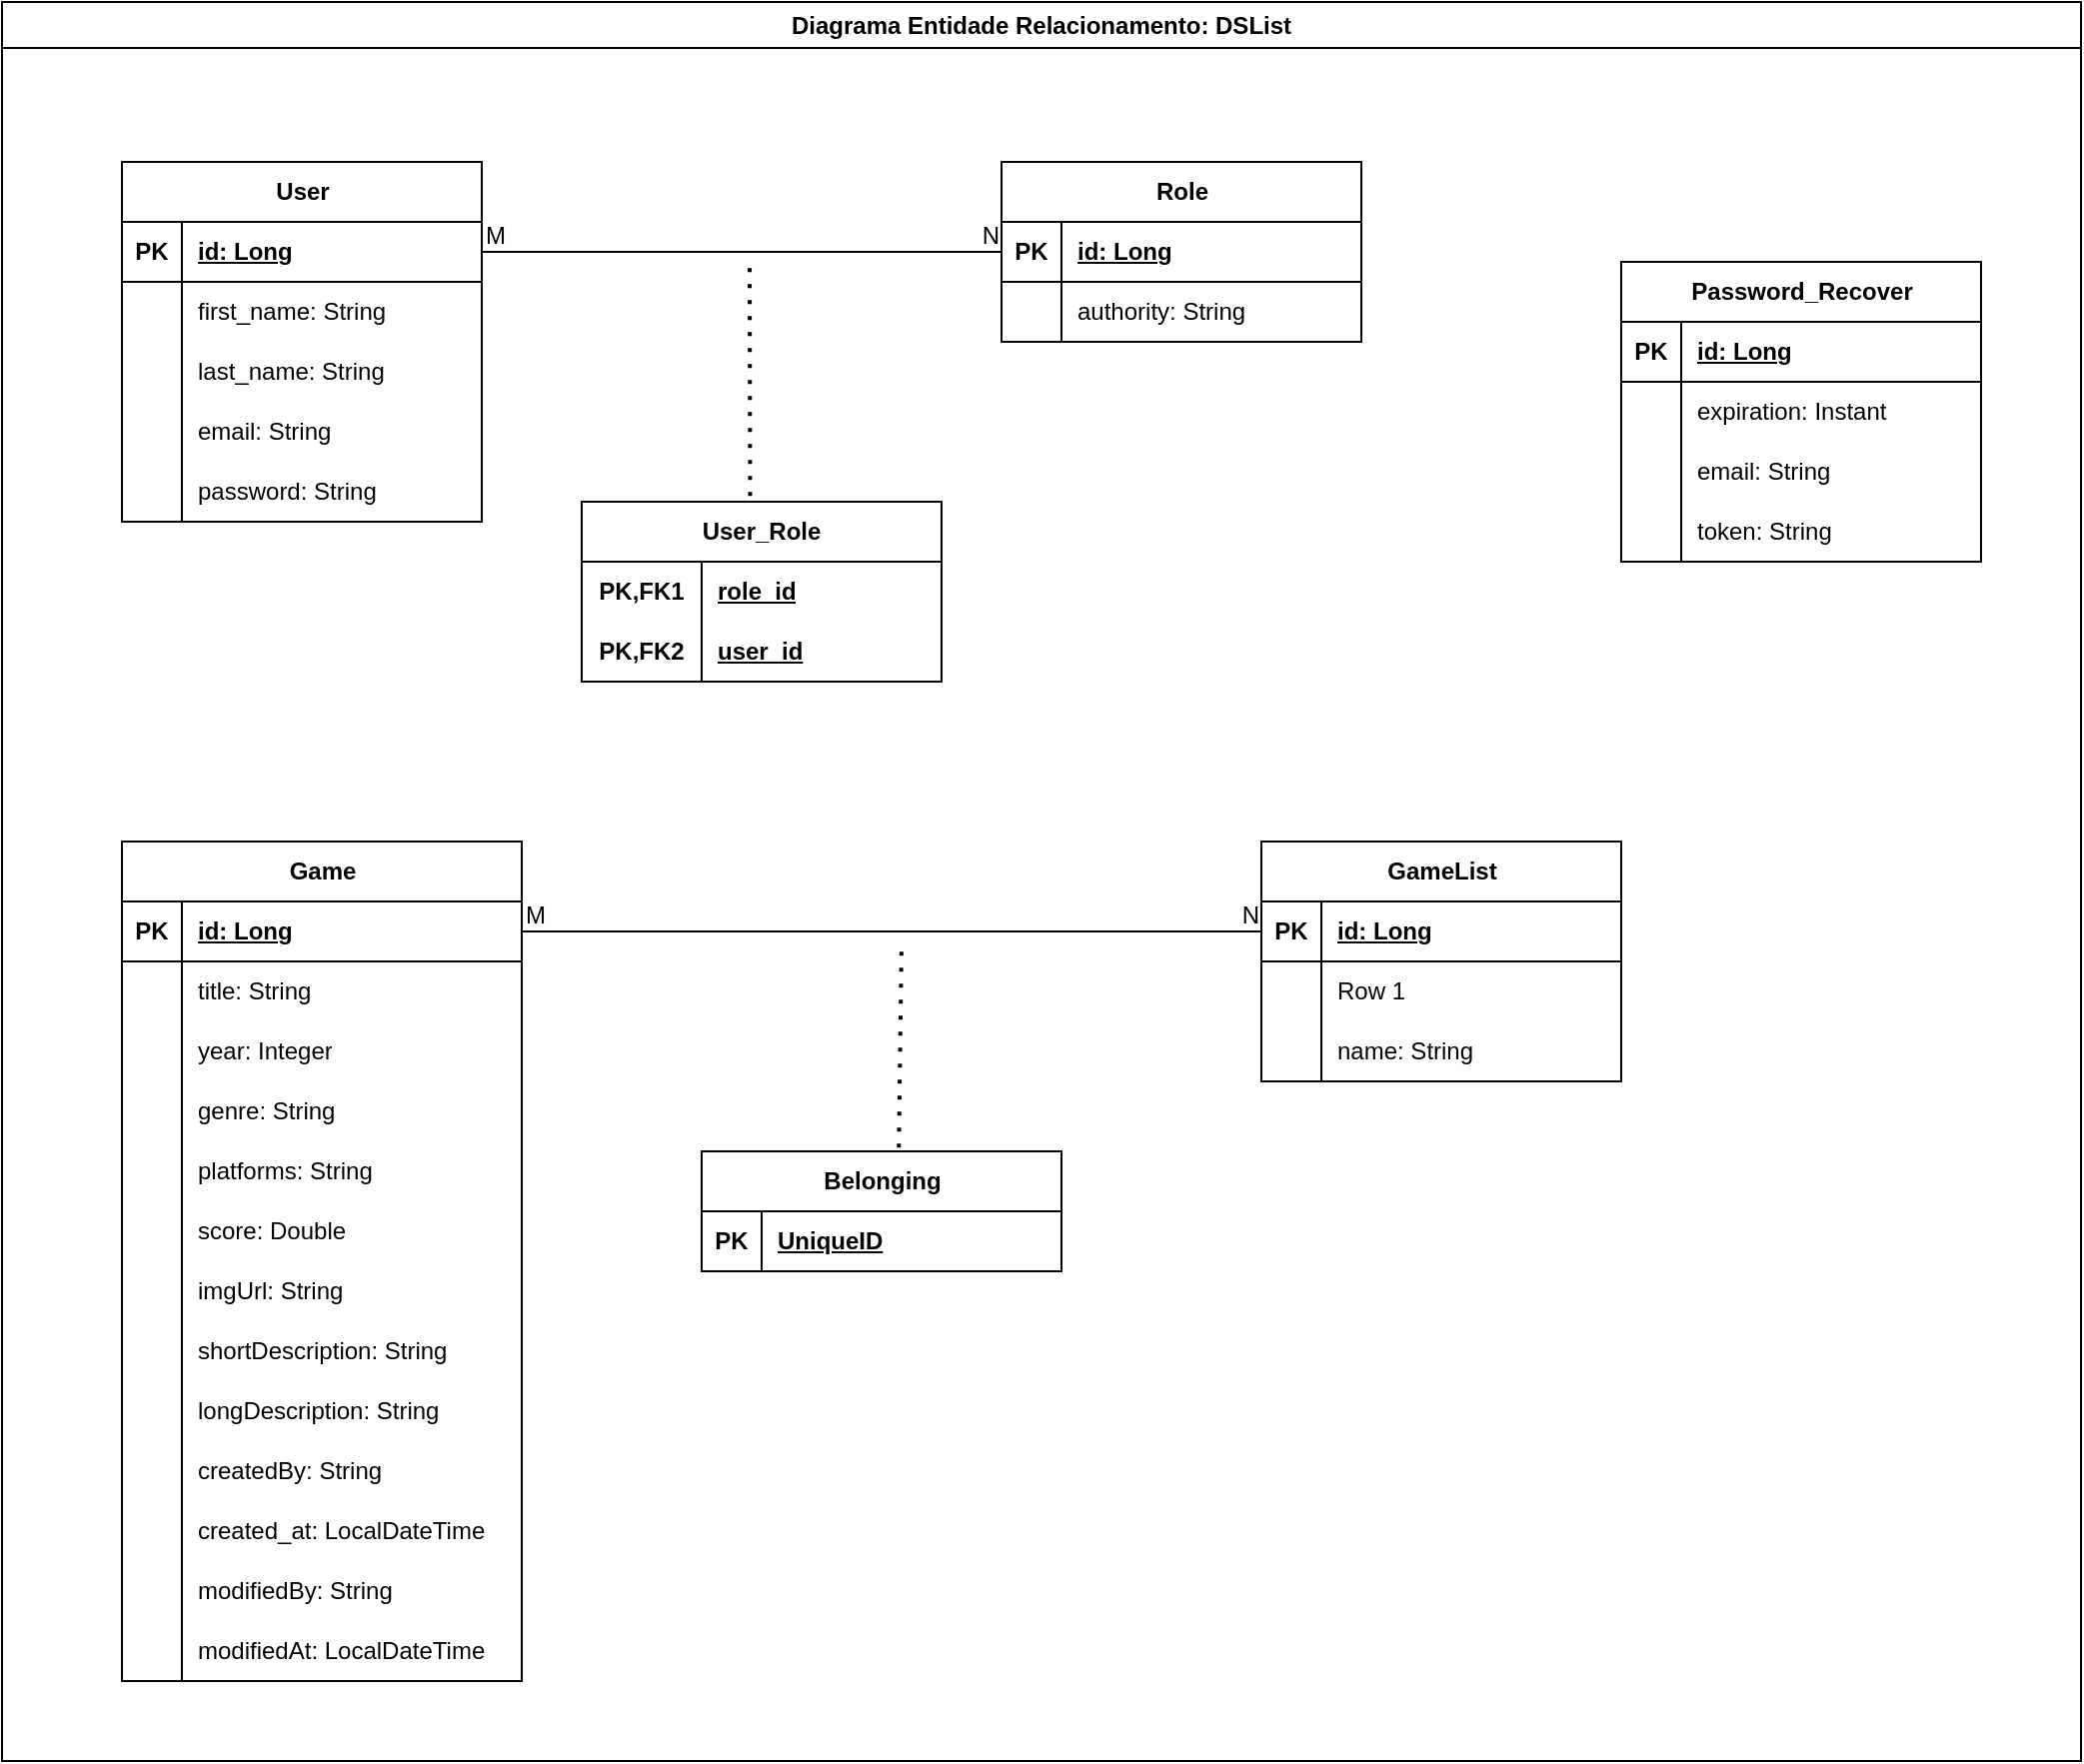 <mxfile version="24.7.8">
  <diagram name="Page-1" id="e56a1550-8fbb-45ad-956c-1786394a9013">
    <mxGraphModel dx="1050" dy="717" grid="1" gridSize="10" guides="1" tooltips="1" connect="1" arrows="1" fold="1" page="1" pageScale="1" pageWidth="1100" pageHeight="850" background="none" math="0" shadow="0">
      <root>
        <mxCell id="0" />
        <mxCell id="1" parent="0" />
        <mxCell id="2hzUp52fkSnoelszdvRK-13" value="Game" style="shape=table;startSize=30;container=1;collapsible=1;childLayout=tableLayout;fixedRows=1;rowLines=0;fontStyle=1;align=center;resizeLast=1;html=1;" parent="1" vertex="1">
          <mxGeometry x="90" y="450" width="200" height="420" as="geometry" />
        </mxCell>
        <mxCell id="2hzUp52fkSnoelszdvRK-14" value="" style="shape=tableRow;horizontal=0;startSize=0;swimlaneHead=0;swimlaneBody=0;fillColor=none;collapsible=0;dropTarget=0;points=[[0,0.5],[1,0.5]];portConstraint=eastwest;top=0;left=0;right=0;bottom=1;" parent="2hzUp52fkSnoelszdvRK-13" vertex="1">
          <mxGeometry y="30" width="200" height="30" as="geometry" />
        </mxCell>
        <mxCell id="2hzUp52fkSnoelszdvRK-15" value="PK" style="shape=partialRectangle;connectable=0;fillColor=none;top=0;left=0;bottom=0;right=0;fontStyle=1;overflow=hidden;whiteSpace=wrap;html=1;" parent="2hzUp52fkSnoelszdvRK-14" vertex="1">
          <mxGeometry width="30" height="30" as="geometry">
            <mxRectangle width="30" height="30" as="alternateBounds" />
          </mxGeometry>
        </mxCell>
        <mxCell id="2hzUp52fkSnoelszdvRK-16" value="id: Long" style="shape=partialRectangle;connectable=0;fillColor=none;top=0;left=0;bottom=0;right=0;align=left;spacingLeft=6;fontStyle=5;overflow=hidden;whiteSpace=wrap;html=1;" parent="2hzUp52fkSnoelszdvRK-14" vertex="1">
          <mxGeometry x="30" width="170" height="30" as="geometry">
            <mxRectangle width="170" height="30" as="alternateBounds" />
          </mxGeometry>
        </mxCell>
        <mxCell id="2hzUp52fkSnoelszdvRK-17" value="" style="shape=tableRow;horizontal=0;startSize=0;swimlaneHead=0;swimlaneBody=0;fillColor=none;collapsible=0;dropTarget=0;points=[[0,0.5],[1,0.5]];portConstraint=eastwest;top=0;left=0;right=0;bottom=0;" parent="2hzUp52fkSnoelszdvRK-13" vertex="1">
          <mxGeometry y="60" width="200" height="30" as="geometry" />
        </mxCell>
        <mxCell id="2hzUp52fkSnoelszdvRK-18" value="" style="shape=partialRectangle;connectable=0;fillColor=none;top=0;left=0;bottom=0;right=0;editable=1;overflow=hidden;whiteSpace=wrap;html=1;" parent="2hzUp52fkSnoelszdvRK-17" vertex="1">
          <mxGeometry width="30" height="30" as="geometry">
            <mxRectangle width="30" height="30" as="alternateBounds" />
          </mxGeometry>
        </mxCell>
        <mxCell id="2hzUp52fkSnoelszdvRK-19" value="title: String" style="shape=partialRectangle;connectable=0;fillColor=none;top=0;left=0;bottom=0;right=0;align=left;spacingLeft=6;overflow=hidden;whiteSpace=wrap;html=1;" parent="2hzUp52fkSnoelszdvRK-17" vertex="1">
          <mxGeometry x="30" width="170" height="30" as="geometry">
            <mxRectangle width="170" height="30" as="alternateBounds" />
          </mxGeometry>
        </mxCell>
        <mxCell id="2hzUp52fkSnoelszdvRK-20" value="" style="shape=tableRow;horizontal=0;startSize=0;swimlaneHead=0;swimlaneBody=0;fillColor=none;collapsible=0;dropTarget=0;points=[[0,0.5],[1,0.5]];portConstraint=eastwest;top=0;left=0;right=0;bottom=0;" parent="2hzUp52fkSnoelszdvRK-13" vertex="1">
          <mxGeometry y="90" width="200" height="30" as="geometry" />
        </mxCell>
        <mxCell id="2hzUp52fkSnoelszdvRK-21" value="" style="shape=partialRectangle;connectable=0;fillColor=none;top=0;left=0;bottom=0;right=0;editable=1;overflow=hidden;whiteSpace=wrap;html=1;" parent="2hzUp52fkSnoelszdvRK-20" vertex="1">
          <mxGeometry width="30" height="30" as="geometry">
            <mxRectangle width="30" height="30" as="alternateBounds" />
          </mxGeometry>
        </mxCell>
        <mxCell id="2hzUp52fkSnoelszdvRK-22" value="year: Integer" style="shape=partialRectangle;connectable=0;fillColor=none;top=0;left=0;bottom=0;right=0;align=left;spacingLeft=6;overflow=hidden;whiteSpace=wrap;html=1;" parent="2hzUp52fkSnoelszdvRK-20" vertex="1">
          <mxGeometry x="30" width="170" height="30" as="geometry">
            <mxRectangle width="170" height="30" as="alternateBounds" />
          </mxGeometry>
        </mxCell>
        <mxCell id="2hzUp52fkSnoelszdvRK-23" value="" style="shape=tableRow;horizontal=0;startSize=0;swimlaneHead=0;swimlaneBody=0;fillColor=none;collapsible=0;dropTarget=0;points=[[0,0.5],[1,0.5]];portConstraint=eastwest;top=0;left=0;right=0;bottom=0;" parent="2hzUp52fkSnoelszdvRK-13" vertex="1">
          <mxGeometry y="120" width="200" height="30" as="geometry" />
        </mxCell>
        <mxCell id="2hzUp52fkSnoelszdvRK-24" value="" style="shape=partialRectangle;connectable=0;fillColor=none;top=0;left=0;bottom=0;right=0;editable=1;overflow=hidden;whiteSpace=wrap;html=1;" parent="2hzUp52fkSnoelszdvRK-23" vertex="1">
          <mxGeometry width="30" height="30" as="geometry">
            <mxRectangle width="30" height="30" as="alternateBounds" />
          </mxGeometry>
        </mxCell>
        <mxCell id="2hzUp52fkSnoelszdvRK-25" value="genre: String" style="shape=partialRectangle;connectable=0;fillColor=none;top=0;left=0;bottom=0;right=0;align=left;spacingLeft=6;overflow=hidden;whiteSpace=wrap;html=1;" parent="2hzUp52fkSnoelszdvRK-23" vertex="1">
          <mxGeometry x="30" width="170" height="30" as="geometry">
            <mxRectangle width="170" height="30" as="alternateBounds" />
          </mxGeometry>
        </mxCell>
        <mxCell id="2hzUp52fkSnoelszdvRK-26" value="" style="shape=tableRow;horizontal=0;startSize=0;swimlaneHead=0;swimlaneBody=0;fillColor=none;collapsible=0;dropTarget=0;points=[[0,0.5],[1,0.5]];portConstraint=eastwest;top=0;left=0;right=0;bottom=0;" parent="2hzUp52fkSnoelszdvRK-13" vertex="1">
          <mxGeometry y="150" width="200" height="30" as="geometry" />
        </mxCell>
        <mxCell id="2hzUp52fkSnoelszdvRK-27" value="" style="shape=partialRectangle;connectable=0;fillColor=none;top=0;left=0;bottom=0;right=0;editable=1;overflow=hidden;whiteSpace=wrap;html=1;" parent="2hzUp52fkSnoelszdvRK-26" vertex="1">
          <mxGeometry width="30" height="30" as="geometry">
            <mxRectangle width="30" height="30" as="alternateBounds" />
          </mxGeometry>
        </mxCell>
        <mxCell id="2hzUp52fkSnoelszdvRK-28" value="platforms: String" style="shape=partialRectangle;connectable=0;fillColor=none;top=0;left=0;bottom=0;right=0;align=left;spacingLeft=6;overflow=hidden;whiteSpace=wrap;html=1;" parent="2hzUp52fkSnoelszdvRK-26" vertex="1">
          <mxGeometry x="30" width="170" height="30" as="geometry">
            <mxRectangle width="170" height="30" as="alternateBounds" />
          </mxGeometry>
        </mxCell>
        <mxCell id="2hzUp52fkSnoelszdvRK-29" value="" style="shape=tableRow;horizontal=0;startSize=0;swimlaneHead=0;swimlaneBody=0;fillColor=none;collapsible=0;dropTarget=0;points=[[0,0.5],[1,0.5]];portConstraint=eastwest;top=0;left=0;right=0;bottom=0;" parent="2hzUp52fkSnoelszdvRK-13" vertex="1">
          <mxGeometry y="180" width="200" height="30" as="geometry" />
        </mxCell>
        <mxCell id="2hzUp52fkSnoelszdvRK-30" value="" style="shape=partialRectangle;connectable=0;fillColor=none;top=0;left=0;bottom=0;right=0;editable=1;overflow=hidden;whiteSpace=wrap;html=1;" parent="2hzUp52fkSnoelszdvRK-29" vertex="1">
          <mxGeometry width="30" height="30" as="geometry">
            <mxRectangle width="30" height="30" as="alternateBounds" />
          </mxGeometry>
        </mxCell>
        <mxCell id="2hzUp52fkSnoelszdvRK-31" value="score: Double" style="shape=partialRectangle;connectable=0;fillColor=none;top=0;left=0;bottom=0;right=0;align=left;spacingLeft=6;overflow=hidden;whiteSpace=wrap;html=1;" parent="2hzUp52fkSnoelszdvRK-29" vertex="1">
          <mxGeometry x="30" width="170" height="30" as="geometry">
            <mxRectangle width="170" height="30" as="alternateBounds" />
          </mxGeometry>
        </mxCell>
        <mxCell id="2hzUp52fkSnoelszdvRK-32" value="" style="shape=tableRow;horizontal=0;startSize=0;swimlaneHead=0;swimlaneBody=0;fillColor=none;collapsible=0;dropTarget=0;points=[[0,0.5],[1,0.5]];portConstraint=eastwest;top=0;left=0;right=0;bottom=0;" parent="2hzUp52fkSnoelszdvRK-13" vertex="1">
          <mxGeometry y="210" width="200" height="30" as="geometry" />
        </mxCell>
        <mxCell id="2hzUp52fkSnoelszdvRK-33" value="" style="shape=partialRectangle;connectable=0;fillColor=none;top=0;left=0;bottom=0;right=0;editable=1;overflow=hidden;whiteSpace=wrap;html=1;" parent="2hzUp52fkSnoelszdvRK-32" vertex="1">
          <mxGeometry width="30" height="30" as="geometry">
            <mxRectangle width="30" height="30" as="alternateBounds" />
          </mxGeometry>
        </mxCell>
        <mxCell id="2hzUp52fkSnoelszdvRK-34" value="imgUrl: String" style="shape=partialRectangle;connectable=0;fillColor=none;top=0;left=0;bottom=0;right=0;align=left;spacingLeft=6;overflow=hidden;whiteSpace=wrap;html=1;" parent="2hzUp52fkSnoelszdvRK-32" vertex="1">
          <mxGeometry x="30" width="170" height="30" as="geometry">
            <mxRectangle width="170" height="30" as="alternateBounds" />
          </mxGeometry>
        </mxCell>
        <mxCell id="2hzUp52fkSnoelszdvRK-35" value="" style="shape=tableRow;horizontal=0;startSize=0;swimlaneHead=0;swimlaneBody=0;fillColor=none;collapsible=0;dropTarget=0;points=[[0,0.5],[1,0.5]];portConstraint=eastwest;top=0;left=0;right=0;bottom=0;" parent="2hzUp52fkSnoelszdvRK-13" vertex="1">
          <mxGeometry y="240" width="200" height="30" as="geometry" />
        </mxCell>
        <mxCell id="2hzUp52fkSnoelszdvRK-36" value="" style="shape=partialRectangle;connectable=0;fillColor=none;top=0;left=0;bottom=0;right=0;editable=1;overflow=hidden;whiteSpace=wrap;html=1;" parent="2hzUp52fkSnoelszdvRK-35" vertex="1">
          <mxGeometry width="30" height="30" as="geometry">
            <mxRectangle width="30" height="30" as="alternateBounds" />
          </mxGeometry>
        </mxCell>
        <mxCell id="2hzUp52fkSnoelszdvRK-37" value="shortDescription: String" style="shape=partialRectangle;connectable=0;fillColor=none;top=0;left=0;bottom=0;right=0;align=left;spacingLeft=6;overflow=hidden;whiteSpace=wrap;html=1;" parent="2hzUp52fkSnoelszdvRK-35" vertex="1">
          <mxGeometry x="30" width="170" height="30" as="geometry">
            <mxRectangle width="170" height="30" as="alternateBounds" />
          </mxGeometry>
        </mxCell>
        <mxCell id="2hzUp52fkSnoelszdvRK-38" value="" style="shape=tableRow;horizontal=0;startSize=0;swimlaneHead=0;swimlaneBody=0;fillColor=none;collapsible=0;dropTarget=0;points=[[0,0.5],[1,0.5]];portConstraint=eastwest;top=0;left=0;right=0;bottom=0;" parent="2hzUp52fkSnoelszdvRK-13" vertex="1">
          <mxGeometry y="270" width="200" height="30" as="geometry" />
        </mxCell>
        <mxCell id="2hzUp52fkSnoelszdvRK-39" value="" style="shape=partialRectangle;connectable=0;fillColor=none;top=0;left=0;bottom=0;right=0;editable=1;overflow=hidden;whiteSpace=wrap;html=1;" parent="2hzUp52fkSnoelszdvRK-38" vertex="1">
          <mxGeometry width="30" height="30" as="geometry">
            <mxRectangle width="30" height="30" as="alternateBounds" />
          </mxGeometry>
        </mxCell>
        <mxCell id="2hzUp52fkSnoelszdvRK-40" value="longDescription: String" style="shape=partialRectangle;connectable=0;fillColor=none;top=0;left=0;bottom=0;right=0;align=left;spacingLeft=6;overflow=hidden;whiteSpace=wrap;html=1;" parent="2hzUp52fkSnoelszdvRK-38" vertex="1">
          <mxGeometry x="30" width="170" height="30" as="geometry">
            <mxRectangle width="170" height="30" as="alternateBounds" />
          </mxGeometry>
        </mxCell>
        <mxCell id="7agGiMGwVteyMUEKO9xp-1" value="" style="shape=tableRow;horizontal=0;startSize=0;swimlaneHead=0;swimlaneBody=0;fillColor=none;collapsible=0;dropTarget=0;points=[[0,0.5],[1,0.5]];portConstraint=eastwest;top=0;left=0;right=0;bottom=0;" vertex="1" parent="2hzUp52fkSnoelszdvRK-13">
          <mxGeometry y="300" width="200" height="30" as="geometry" />
        </mxCell>
        <mxCell id="7agGiMGwVteyMUEKO9xp-2" value="" style="shape=partialRectangle;connectable=0;fillColor=none;top=0;left=0;bottom=0;right=0;editable=1;overflow=hidden;whiteSpace=wrap;html=1;" vertex="1" parent="7agGiMGwVteyMUEKO9xp-1">
          <mxGeometry width="30" height="30" as="geometry">
            <mxRectangle width="30" height="30" as="alternateBounds" />
          </mxGeometry>
        </mxCell>
        <mxCell id="7agGiMGwVteyMUEKO9xp-3" value="createdBy: String" style="shape=partialRectangle;connectable=0;fillColor=none;top=0;left=0;bottom=0;right=0;align=left;spacingLeft=6;overflow=hidden;whiteSpace=wrap;html=1;" vertex="1" parent="7agGiMGwVteyMUEKO9xp-1">
          <mxGeometry x="30" width="170" height="30" as="geometry">
            <mxRectangle width="170" height="30" as="alternateBounds" />
          </mxGeometry>
        </mxCell>
        <mxCell id="7agGiMGwVteyMUEKO9xp-4" value="" style="shape=tableRow;horizontal=0;startSize=0;swimlaneHead=0;swimlaneBody=0;fillColor=none;collapsible=0;dropTarget=0;points=[[0,0.5],[1,0.5]];portConstraint=eastwest;top=0;left=0;right=0;bottom=0;" vertex="1" parent="2hzUp52fkSnoelszdvRK-13">
          <mxGeometry y="330" width="200" height="30" as="geometry" />
        </mxCell>
        <mxCell id="7agGiMGwVteyMUEKO9xp-5" value="" style="shape=partialRectangle;connectable=0;fillColor=none;top=0;left=0;bottom=0;right=0;editable=1;overflow=hidden;whiteSpace=wrap;html=1;" vertex="1" parent="7agGiMGwVteyMUEKO9xp-4">
          <mxGeometry width="30" height="30" as="geometry">
            <mxRectangle width="30" height="30" as="alternateBounds" />
          </mxGeometry>
        </mxCell>
        <mxCell id="7agGiMGwVteyMUEKO9xp-6" value="created_at: LocalDateTime" style="shape=partialRectangle;connectable=0;fillColor=none;top=0;left=0;bottom=0;right=0;align=left;spacingLeft=6;overflow=hidden;whiteSpace=wrap;html=1;" vertex="1" parent="7agGiMGwVteyMUEKO9xp-4">
          <mxGeometry x="30" width="170" height="30" as="geometry">
            <mxRectangle width="170" height="30" as="alternateBounds" />
          </mxGeometry>
        </mxCell>
        <mxCell id="7agGiMGwVteyMUEKO9xp-7" value="" style="shape=tableRow;horizontal=0;startSize=0;swimlaneHead=0;swimlaneBody=0;fillColor=none;collapsible=0;dropTarget=0;points=[[0,0.5],[1,0.5]];portConstraint=eastwest;top=0;left=0;right=0;bottom=0;" vertex="1" parent="2hzUp52fkSnoelszdvRK-13">
          <mxGeometry y="360" width="200" height="30" as="geometry" />
        </mxCell>
        <mxCell id="7agGiMGwVteyMUEKO9xp-8" value="" style="shape=partialRectangle;connectable=0;fillColor=none;top=0;left=0;bottom=0;right=0;editable=1;overflow=hidden;whiteSpace=wrap;html=1;" vertex="1" parent="7agGiMGwVteyMUEKO9xp-7">
          <mxGeometry width="30" height="30" as="geometry">
            <mxRectangle width="30" height="30" as="alternateBounds" />
          </mxGeometry>
        </mxCell>
        <mxCell id="7agGiMGwVteyMUEKO9xp-9" value="modifiedBy: String" style="shape=partialRectangle;connectable=0;fillColor=none;top=0;left=0;bottom=0;right=0;align=left;spacingLeft=6;overflow=hidden;whiteSpace=wrap;html=1;" vertex="1" parent="7agGiMGwVteyMUEKO9xp-7">
          <mxGeometry x="30" width="170" height="30" as="geometry">
            <mxRectangle width="170" height="30" as="alternateBounds" />
          </mxGeometry>
        </mxCell>
        <mxCell id="7agGiMGwVteyMUEKO9xp-10" value="" style="shape=tableRow;horizontal=0;startSize=0;swimlaneHead=0;swimlaneBody=0;fillColor=none;collapsible=0;dropTarget=0;points=[[0,0.5],[1,0.5]];portConstraint=eastwest;top=0;left=0;right=0;bottom=0;" vertex="1" parent="2hzUp52fkSnoelszdvRK-13">
          <mxGeometry y="390" width="200" height="30" as="geometry" />
        </mxCell>
        <mxCell id="7agGiMGwVteyMUEKO9xp-11" value="" style="shape=partialRectangle;connectable=0;fillColor=none;top=0;left=0;bottom=0;right=0;editable=1;overflow=hidden;whiteSpace=wrap;html=1;" vertex="1" parent="7agGiMGwVteyMUEKO9xp-10">
          <mxGeometry width="30" height="30" as="geometry">
            <mxRectangle width="30" height="30" as="alternateBounds" />
          </mxGeometry>
        </mxCell>
        <mxCell id="7agGiMGwVteyMUEKO9xp-12" value="modifiedAt: LocalDateTime" style="shape=partialRectangle;connectable=0;fillColor=none;top=0;left=0;bottom=0;right=0;align=left;spacingLeft=6;overflow=hidden;whiteSpace=wrap;html=1;" vertex="1" parent="7agGiMGwVteyMUEKO9xp-10">
          <mxGeometry x="30" width="170" height="30" as="geometry">
            <mxRectangle width="170" height="30" as="alternateBounds" />
          </mxGeometry>
        </mxCell>
        <mxCell id="2hzUp52fkSnoelszdvRK-41" value="GameList" style="shape=table;startSize=30;container=1;collapsible=1;childLayout=tableLayout;fixedRows=1;rowLines=0;fontStyle=1;align=center;resizeLast=1;html=1;" parent="1" vertex="1">
          <mxGeometry x="660" y="450" width="180" height="120" as="geometry" />
        </mxCell>
        <mxCell id="2hzUp52fkSnoelszdvRK-42" value="" style="shape=tableRow;horizontal=0;startSize=0;swimlaneHead=0;swimlaneBody=0;fillColor=none;collapsible=0;dropTarget=0;points=[[0,0.5],[1,0.5]];portConstraint=eastwest;top=0;left=0;right=0;bottom=1;" parent="2hzUp52fkSnoelszdvRK-41" vertex="1">
          <mxGeometry y="30" width="180" height="30" as="geometry" />
        </mxCell>
        <mxCell id="2hzUp52fkSnoelszdvRK-43" value="PK" style="shape=partialRectangle;connectable=0;fillColor=none;top=0;left=0;bottom=0;right=0;fontStyle=1;overflow=hidden;whiteSpace=wrap;html=1;" parent="2hzUp52fkSnoelszdvRK-42" vertex="1">
          <mxGeometry width="30" height="30" as="geometry">
            <mxRectangle width="30" height="30" as="alternateBounds" />
          </mxGeometry>
        </mxCell>
        <mxCell id="2hzUp52fkSnoelszdvRK-44" value="id: Long" style="shape=partialRectangle;connectable=0;fillColor=none;top=0;left=0;bottom=0;right=0;align=left;spacingLeft=6;fontStyle=5;overflow=hidden;whiteSpace=wrap;html=1;" parent="2hzUp52fkSnoelszdvRK-42" vertex="1">
          <mxGeometry x="30" width="150" height="30" as="geometry">
            <mxRectangle width="150" height="30" as="alternateBounds" />
          </mxGeometry>
        </mxCell>
        <mxCell id="2hzUp52fkSnoelszdvRK-45" value="" style="shape=tableRow;horizontal=0;startSize=0;swimlaneHead=0;swimlaneBody=0;fillColor=none;collapsible=0;dropTarget=0;points=[[0,0.5],[1,0.5]];portConstraint=eastwest;top=0;left=0;right=0;bottom=0;" parent="2hzUp52fkSnoelszdvRK-41" vertex="1">
          <mxGeometry y="60" width="180" height="30" as="geometry" />
        </mxCell>
        <mxCell id="2hzUp52fkSnoelszdvRK-46" value="" style="shape=partialRectangle;connectable=0;fillColor=none;top=0;left=0;bottom=0;right=0;editable=1;overflow=hidden;whiteSpace=wrap;html=1;" parent="2hzUp52fkSnoelszdvRK-45" vertex="1">
          <mxGeometry width="30" height="30" as="geometry">
            <mxRectangle width="30" height="30" as="alternateBounds" />
          </mxGeometry>
        </mxCell>
        <mxCell id="2hzUp52fkSnoelszdvRK-47" value="Row 1" style="shape=partialRectangle;connectable=0;fillColor=none;top=0;left=0;bottom=0;right=0;align=left;spacingLeft=6;overflow=hidden;whiteSpace=wrap;html=1;" parent="2hzUp52fkSnoelszdvRK-45" vertex="1">
          <mxGeometry x="30" width="150" height="30" as="geometry">
            <mxRectangle width="150" height="30" as="alternateBounds" />
          </mxGeometry>
        </mxCell>
        <mxCell id="2hzUp52fkSnoelszdvRK-48" value="" style="shape=tableRow;horizontal=0;startSize=0;swimlaneHead=0;swimlaneBody=0;fillColor=none;collapsible=0;dropTarget=0;points=[[0,0.5],[1,0.5]];portConstraint=eastwest;top=0;left=0;right=0;bottom=0;" parent="2hzUp52fkSnoelszdvRK-41" vertex="1">
          <mxGeometry y="90" width="180" height="30" as="geometry" />
        </mxCell>
        <mxCell id="2hzUp52fkSnoelszdvRK-49" value="" style="shape=partialRectangle;connectable=0;fillColor=none;top=0;left=0;bottom=0;right=0;editable=1;overflow=hidden;whiteSpace=wrap;html=1;" parent="2hzUp52fkSnoelszdvRK-48" vertex="1">
          <mxGeometry width="30" height="30" as="geometry">
            <mxRectangle width="30" height="30" as="alternateBounds" />
          </mxGeometry>
        </mxCell>
        <mxCell id="2hzUp52fkSnoelszdvRK-50" value="name: String" style="shape=partialRectangle;connectable=0;fillColor=none;top=0;left=0;bottom=0;right=0;align=left;spacingLeft=6;overflow=hidden;whiteSpace=wrap;html=1;" parent="2hzUp52fkSnoelszdvRK-48" vertex="1">
          <mxGeometry x="30" width="150" height="30" as="geometry">
            <mxRectangle width="150" height="30" as="alternateBounds" />
          </mxGeometry>
        </mxCell>
        <mxCell id="2hzUp52fkSnoelszdvRK-57" value="Belonging" style="shape=table;startSize=30;container=1;collapsible=1;childLayout=tableLayout;fixedRows=1;rowLines=0;fontStyle=1;align=center;resizeLast=1;html=1;" parent="1" vertex="1">
          <mxGeometry x="380" y="605" width="180" height="60" as="geometry" />
        </mxCell>
        <mxCell id="2hzUp52fkSnoelszdvRK-58" value="" style="shape=tableRow;horizontal=0;startSize=0;swimlaneHead=0;swimlaneBody=0;fillColor=none;collapsible=0;dropTarget=0;points=[[0,0.5],[1,0.5]];portConstraint=eastwest;top=0;left=0;right=0;bottom=1;" parent="2hzUp52fkSnoelszdvRK-57" vertex="1">
          <mxGeometry y="30" width="180" height="30" as="geometry" />
        </mxCell>
        <mxCell id="2hzUp52fkSnoelszdvRK-59" value="PK" style="shape=partialRectangle;connectable=0;fillColor=none;top=0;left=0;bottom=0;right=0;fontStyle=1;overflow=hidden;whiteSpace=wrap;html=1;" parent="2hzUp52fkSnoelszdvRK-58" vertex="1">
          <mxGeometry width="30" height="30" as="geometry">
            <mxRectangle width="30" height="30" as="alternateBounds" />
          </mxGeometry>
        </mxCell>
        <mxCell id="2hzUp52fkSnoelszdvRK-60" value="UniqueID" style="shape=partialRectangle;connectable=0;fillColor=none;top=0;left=0;bottom=0;right=0;align=left;spacingLeft=6;fontStyle=5;overflow=hidden;whiteSpace=wrap;html=1;" parent="2hzUp52fkSnoelszdvRK-58" vertex="1">
          <mxGeometry x="30" width="150" height="30" as="geometry">
            <mxRectangle width="150" height="30" as="alternateBounds" />
          </mxGeometry>
        </mxCell>
        <mxCell id="2hzUp52fkSnoelszdvRK-74" value="" style="endArrow=none;html=1;rounded=0;entryX=0;entryY=0.5;entryDx=0;entryDy=0;" parent="1" source="2hzUp52fkSnoelszdvRK-14" target="2hzUp52fkSnoelszdvRK-42" edge="1">
          <mxGeometry relative="1" as="geometry">
            <mxPoint x="330" y="570" as="sourcePoint" />
            <mxPoint x="490" y="570" as="targetPoint" />
          </mxGeometry>
        </mxCell>
        <mxCell id="2hzUp52fkSnoelszdvRK-75" value="M" style="resizable=0;html=1;whiteSpace=wrap;align=left;verticalAlign=bottom;" parent="2hzUp52fkSnoelszdvRK-74" connectable="0" vertex="1">
          <mxGeometry x="-1" relative="1" as="geometry" />
        </mxCell>
        <mxCell id="2hzUp52fkSnoelszdvRK-76" value="N" style="resizable=0;html=1;whiteSpace=wrap;align=right;verticalAlign=bottom;" parent="2hzUp52fkSnoelszdvRK-74" connectable="0" vertex="1">
          <mxGeometry x="1" relative="1" as="geometry" />
        </mxCell>
        <mxCell id="2hzUp52fkSnoelszdvRK-78" value="" style="endArrow=none;dashed=1;html=1;dashPattern=1 3;strokeWidth=2;rounded=0;exitX=0.548;exitY=-0.031;exitDx=0;exitDy=0;exitPerimeter=0;" parent="1" source="2hzUp52fkSnoelszdvRK-57" edge="1">
          <mxGeometry width="50" height="50" relative="1" as="geometry">
            <mxPoint x="380" y="600" as="sourcePoint" />
            <mxPoint x="480" y="500" as="targetPoint" />
          </mxGeometry>
        </mxCell>
        <mxCell id="2hzUp52fkSnoelszdvRK-79" value="User" style="shape=table;startSize=30;container=1;collapsible=1;childLayout=tableLayout;fixedRows=1;rowLines=0;fontStyle=1;align=center;resizeLast=1;html=1;" parent="1" vertex="1">
          <mxGeometry x="90" y="110" width="180" height="180" as="geometry" />
        </mxCell>
        <mxCell id="2hzUp52fkSnoelszdvRK-80" value="" style="shape=tableRow;horizontal=0;startSize=0;swimlaneHead=0;swimlaneBody=0;fillColor=none;collapsible=0;dropTarget=0;points=[[0,0.5],[1,0.5]];portConstraint=eastwest;top=0;left=0;right=0;bottom=1;" parent="2hzUp52fkSnoelszdvRK-79" vertex="1">
          <mxGeometry y="30" width="180" height="30" as="geometry" />
        </mxCell>
        <mxCell id="2hzUp52fkSnoelszdvRK-81" value="PK" style="shape=partialRectangle;connectable=0;fillColor=none;top=0;left=0;bottom=0;right=0;fontStyle=1;overflow=hidden;whiteSpace=wrap;html=1;" parent="2hzUp52fkSnoelszdvRK-80" vertex="1">
          <mxGeometry width="30" height="30" as="geometry">
            <mxRectangle width="30" height="30" as="alternateBounds" />
          </mxGeometry>
        </mxCell>
        <mxCell id="2hzUp52fkSnoelszdvRK-82" value="id: Long" style="shape=partialRectangle;connectable=0;fillColor=none;top=0;left=0;bottom=0;right=0;align=left;spacingLeft=6;fontStyle=5;overflow=hidden;whiteSpace=wrap;html=1;" parent="2hzUp52fkSnoelszdvRK-80" vertex="1">
          <mxGeometry x="30" width="150" height="30" as="geometry">
            <mxRectangle width="150" height="30" as="alternateBounds" />
          </mxGeometry>
        </mxCell>
        <mxCell id="2hzUp52fkSnoelszdvRK-83" value="" style="shape=tableRow;horizontal=0;startSize=0;swimlaneHead=0;swimlaneBody=0;fillColor=none;collapsible=0;dropTarget=0;points=[[0,0.5],[1,0.5]];portConstraint=eastwest;top=0;left=0;right=0;bottom=0;" parent="2hzUp52fkSnoelszdvRK-79" vertex="1">
          <mxGeometry y="60" width="180" height="30" as="geometry" />
        </mxCell>
        <mxCell id="2hzUp52fkSnoelszdvRK-84" value="" style="shape=partialRectangle;connectable=0;fillColor=none;top=0;left=0;bottom=0;right=0;editable=1;overflow=hidden;whiteSpace=wrap;html=1;" parent="2hzUp52fkSnoelszdvRK-83" vertex="1">
          <mxGeometry width="30" height="30" as="geometry">
            <mxRectangle width="30" height="30" as="alternateBounds" />
          </mxGeometry>
        </mxCell>
        <mxCell id="2hzUp52fkSnoelszdvRK-85" value="first_name: String" style="shape=partialRectangle;connectable=0;fillColor=none;top=0;left=0;bottom=0;right=0;align=left;spacingLeft=6;overflow=hidden;whiteSpace=wrap;html=1;" parent="2hzUp52fkSnoelszdvRK-83" vertex="1">
          <mxGeometry x="30" width="150" height="30" as="geometry">
            <mxRectangle width="150" height="30" as="alternateBounds" />
          </mxGeometry>
        </mxCell>
        <mxCell id="2hzUp52fkSnoelszdvRK-92" value="" style="shape=tableRow;horizontal=0;startSize=0;swimlaneHead=0;swimlaneBody=0;fillColor=none;collapsible=0;dropTarget=0;points=[[0,0.5],[1,0.5]];portConstraint=eastwest;top=0;left=0;right=0;bottom=0;" parent="2hzUp52fkSnoelszdvRK-79" vertex="1">
          <mxGeometry y="90" width="180" height="30" as="geometry" />
        </mxCell>
        <mxCell id="2hzUp52fkSnoelszdvRK-93" value="" style="shape=partialRectangle;connectable=0;fillColor=none;top=0;left=0;bottom=0;right=0;editable=1;overflow=hidden;whiteSpace=wrap;html=1;" parent="2hzUp52fkSnoelszdvRK-92" vertex="1">
          <mxGeometry width="30" height="30" as="geometry">
            <mxRectangle width="30" height="30" as="alternateBounds" />
          </mxGeometry>
        </mxCell>
        <mxCell id="2hzUp52fkSnoelszdvRK-94" value="last_name: String" style="shape=partialRectangle;connectable=0;fillColor=none;top=0;left=0;bottom=0;right=0;align=left;spacingLeft=6;overflow=hidden;whiteSpace=wrap;html=1;" parent="2hzUp52fkSnoelszdvRK-92" vertex="1">
          <mxGeometry x="30" width="150" height="30" as="geometry">
            <mxRectangle width="150" height="30" as="alternateBounds" />
          </mxGeometry>
        </mxCell>
        <mxCell id="2hzUp52fkSnoelszdvRK-86" value="" style="shape=tableRow;horizontal=0;startSize=0;swimlaneHead=0;swimlaneBody=0;fillColor=none;collapsible=0;dropTarget=0;points=[[0,0.5],[1,0.5]];portConstraint=eastwest;top=0;left=0;right=0;bottom=0;" parent="2hzUp52fkSnoelszdvRK-79" vertex="1">
          <mxGeometry y="120" width="180" height="30" as="geometry" />
        </mxCell>
        <mxCell id="2hzUp52fkSnoelszdvRK-87" value="" style="shape=partialRectangle;connectable=0;fillColor=none;top=0;left=0;bottom=0;right=0;editable=1;overflow=hidden;whiteSpace=wrap;html=1;" parent="2hzUp52fkSnoelszdvRK-86" vertex="1">
          <mxGeometry width="30" height="30" as="geometry">
            <mxRectangle width="30" height="30" as="alternateBounds" />
          </mxGeometry>
        </mxCell>
        <mxCell id="2hzUp52fkSnoelszdvRK-88" value="email: String" style="shape=partialRectangle;connectable=0;fillColor=none;top=0;left=0;bottom=0;right=0;align=left;spacingLeft=6;overflow=hidden;whiteSpace=wrap;html=1;" parent="2hzUp52fkSnoelszdvRK-86" vertex="1">
          <mxGeometry x="30" width="150" height="30" as="geometry">
            <mxRectangle width="150" height="30" as="alternateBounds" />
          </mxGeometry>
        </mxCell>
        <mxCell id="2hzUp52fkSnoelszdvRK-89" value="" style="shape=tableRow;horizontal=0;startSize=0;swimlaneHead=0;swimlaneBody=0;fillColor=none;collapsible=0;dropTarget=0;points=[[0,0.5],[1,0.5]];portConstraint=eastwest;top=0;left=0;right=0;bottom=0;" parent="2hzUp52fkSnoelszdvRK-79" vertex="1">
          <mxGeometry y="150" width="180" height="30" as="geometry" />
        </mxCell>
        <mxCell id="2hzUp52fkSnoelszdvRK-90" value="" style="shape=partialRectangle;connectable=0;fillColor=none;top=0;left=0;bottom=0;right=0;editable=1;overflow=hidden;whiteSpace=wrap;html=1;" parent="2hzUp52fkSnoelszdvRK-89" vertex="1">
          <mxGeometry width="30" height="30" as="geometry">
            <mxRectangle width="30" height="30" as="alternateBounds" />
          </mxGeometry>
        </mxCell>
        <mxCell id="2hzUp52fkSnoelszdvRK-91" value="password: String" style="shape=partialRectangle;connectable=0;fillColor=none;top=0;left=0;bottom=0;right=0;align=left;spacingLeft=6;overflow=hidden;whiteSpace=wrap;html=1;" parent="2hzUp52fkSnoelszdvRK-89" vertex="1">
          <mxGeometry x="30" width="150" height="30" as="geometry">
            <mxRectangle width="150" height="30" as="alternateBounds" />
          </mxGeometry>
        </mxCell>
        <mxCell id="2hzUp52fkSnoelszdvRK-95" value="Role" style="shape=table;startSize=30;container=1;collapsible=1;childLayout=tableLayout;fixedRows=1;rowLines=0;fontStyle=1;align=center;resizeLast=1;html=1;" parent="1" vertex="1">
          <mxGeometry x="530" y="110" width="180" height="90" as="geometry" />
        </mxCell>
        <mxCell id="2hzUp52fkSnoelszdvRK-96" value="" style="shape=tableRow;horizontal=0;startSize=0;swimlaneHead=0;swimlaneBody=0;fillColor=none;collapsible=0;dropTarget=0;points=[[0,0.5],[1,0.5]];portConstraint=eastwest;top=0;left=0;right=0;bottom=1;" parent="2hzUp52fkSnoelszdvRK-95" vertex="1">
          <mxGeometry y="30" width="180" height="30" as="geometry" />
        </mxCell>
        <mxCell id="2hzUp52fkSnoelszdvRK-97" value="PK" style="shape=partialRectangle;connectable=0;fillColor=none;top=0;left=0;bottom=0;right=0;fontStyle=1;overflow=hidden;whiteSpace=wrap;html=1;" parent="2hzUp52fkSnoelszdvRK-96" vertex="1">
          <mxGeometry width="30" height="30" as="geometry">
            <mxRectangle width="30" height="30" as="alternateBounds" />
          </mxGeometry>
        </mxCell>
        <mxCell id="2hzUp52fkSnoelszdvRK-98" value="id: Long" style="shape=partialRectangle;connectable=0;fillColor=none;top=0;left=0;bottom=0;right=0;align=left;spacingLeft=6;fontStyle=5;overflow=hidden;whiteSpace=wrap;html=1;" parent="2hzUp52fkSnoelszdvRK-96" vertex="1">
          <mxGeometry x="30" width="150" height="30" as="geometry">
            <mxRectangle width="150" height="30" as="alternateBounds" />
          </mxGeometry>
        </mxCell>
        <mxCell id="2hzUp52fkSnoelszdvRK-99" value="" style="shape=tableRow;horizontal=0;startSize=0;swimlaneHead=0;swimlaneBody=0;fillColor=none;collapsible=0;dropTarget=0;points=[[0,0.5],[1,0.5]];portConstraint=eastwest;top=0;left=0;right=0;bottom=0;" parent="2hzUp52fkSnoelszdvRK-95" vertex="1">
          <mxGeometry y="60" width="180" height="30" as="geometry" />
        </mxCell>
        <mxCell id="2hzUp52fkSnoelszdvRK-100" value="" style="shape=partialRectangle;connectable=0;fillColor=none;top=0;left=0;bottom=0;right=0;editable=1;overflow=hidden;whiteSpace=wrap;html=1;" parent="2hzUp52fkSnoelszdvRK-99" vertex="1">
          <mxGeometry width="30" height="30" as="geometry">
            <mxRectangle width="30" height="30" as="alternateBounds" />
          </mxGeometry>
        </mxCell>
        <mxCell id="2hzUp52fkSnoelszdvRK-101" value="authority: String" style="shape=partialRectangle;connectable=0;fillColor=none;top=0;left=0;bottom=0;right=0;align=left;spacingLeft=6;overflow=hidden;whiteSpace=wrap;html=1;" parent="2hzUp52fkSnoelszdvRK-99" vertex="1">
          <mxGeometry x="30" width="150" height="30" as="geometry">
            <mxRectangle width="150" height="30" as="alternateBounds" />
          </mxGeometry>
        </mxCell>
        <mxCell id="2hzUp52fkSnoelszdvRK-111" value="User_Role" style="shape=table;startSize=30;container=1;collapsible=1;childLayout=tableLayout;fixedRows=1;rowLines=0;fontStyle=1;align=center;resizeLast=1;html=1;whiteSpace=wrap;" parent="1" vertex="1">
          <mxGeometry x="320" y="280" width="180" height="90" as="geometry" />
        </mxCell>
        <mxCell id="2hzUp52fkSnoelszdvRK-112" value="" style="shape=tableRow;horizontal=0;startSize=0;swimlaneHead=0;swimlaneBody=0;fillColor=none;collapsible=0;dropTarget=0;points=[[0,0.5],[1,0.5]];portConstraint=eastwest;top=0;left=0;right=0;bottom=0;html=1;" parent="2hzUp52fkSnoelszdvRK-111" vertex="1">
          <mxGeometry y="30" width="180" height="30" as="geometry" />
        </mxCell>
        <mxCell id="2hzUp52fkSnoelszdvRK-113" value="PK,FK1" style="shape=partialRectangle;connectable=0;fillColor=none;top=0;left=0;bottom=0;right=0;fontStyle=1;overflow=hidden;html=1;whiteSpace=wrap;" parent="2hzUp52fkSnoelszdvRK-112" vertex="1">
          <mxGeometry width="60" height="30" as="geometry">
            <mxRectangle width="60" height="30" as="alternateBounds" />
          </mxGeometry>
        </mxCell>
        <mxCell id="2hzUp52fkSnoelszdvRK-114" value="role_id" style="shape=partialRectangle;connectable=0;fillColor=none;top=0;left=0;bottom=0;right=0;align=left;spacingLeft=6;fontStyle=5;overflow=hidden;html=1;whiteSpace=wrap;" parent="2hzUp52fkSnoelszdvRK-112" vertex="1">
          <mxGeometry x="60" width="120" height="30" as="geometry">
            <mxRectangle width="120" height="30" as="alternateBounds" />
          </mxGeometry>
        </mxCell>
        <mxCell id="2hzUp52fkSnoelszdvRK-115" value="" style="shape=tableRow;horizontal=0;startSize=0;swimlaneHead=0;swimlaneBody=0;fillColor=none;collapsible=0;dropTarget=0;points=[[0,0.5],[1,0.5]];portConstraint=eastwest;top=0;left=0;right=0;bottom=1;html=1;" parent="2hzUp52fkSnoelszdvRK-111" vertex="1">
          <mxGeometry y="60" width="180" height="30" as="geometry" />
        </mxCell>
        <mxCell id="2hzUp52fkSnoelszdvRK-116" value="PK,FK2" style="shape=partialRectangle;connectable=0;fillColor=none;top=0;left=0;bottom=0;right=0;fontStyle=1;overflow=hidden;html=1;whiteSpace=wrap;" parent="2hzUp52fkSnoelszdvRK-115" vertex="1">
          <mxGeometry width="60" height="30" as="geometry">
            <mxRectangle width="60" height="30" as="alternateBounds" />
          </mxGeometry>
        </mxCell>
        <mxCell id="2hzUp52fkSnoelszdvRK-117" value="user_id" style="shape=partialRectangle;connectable=0;fillColor=none;top=0;left=0;bottom=0;right=0;align=left;spacingLeft=6;fontStyle=5;overflow=hidden;html=1;whiteSpace=wrap;" parent="2hzUp52fkSnoelszdvRK-115" vertex="1">
          <mxGeometry x="60" width="120" height="30" as="geometry">
            <mxRectangle width="120" height="30" as="alternateBounds" />
          </mxGeometry>
        </mxCell>
        <mxCell id="2hzUp52fkSnoelszdvRK-124" value="" style="endArrow=none;html=1;rounded=0;exitX=1;exitY=0.5;exitDx=0;exitDy=0;entryX=0;entryY=0.5;entryDx=0;entryDy=0;" parent="1" source="2hzUp52fkSnoelszdvRK-80" target="2hzUp52fkSnoelszdvRK-96" edge="1">
          <mxGeometry relative="1" as="geometry">
            <mxPoint x="330" y="170" as="sourcePoint" />
            <mxPoint x="490" y="170" as="targetPoint" />
          </mxGeometry>
        </mxCell>
        <mxCell id="2hzUp52fkSnoelszdvRK-125" value="M" style="resizable=0;html=1;whiteSpace=wrap;align=left;verticalAlign=bottom;" parent="2hzUp52fkSnoelszdvRK-124" connectable="0" vertex="1">
          <mxGeometry x="-1" relative="1" as="geometry" />
        </mxCell>
        <mxCell id="2hzUp52fkSnoelszdvRK-126" value="N" style="resizable=0;html=1;whiteSpace=wrap;align=right;verticalAlign=bottom;" parent="2hzUp52fkSnoelszdvRK-124" connectable="0" vertex="1">
          <mxGeometry x="1" relative="1" as="geometry" />
        </mxCell>
        <mxCell id="2hzUp52fkSnoelszdvRK-127" value="" style="endArrow=none;dashed=1;html=1;dashPattern=1 3;strokeWidth=2;rounded=0;exitX=0.468;exitY=-0.032;exitDx=0;exitDy=0;exitPerimeter=0;" parent="1" source="2hzUp52fkSnoelszdvRK-111" edge="1">
          <mxGeometry width="50" height="50" relative="1" as="geometry">
            <mxPoint x="380" y="230" as="sourcePoint" />
            <mxPoint x="404" y="160" as="targetPoint" />
          </mxGeometry>
        </mxCell>
        <mxCell id="2hzUp52fkSnoelszdvRK-128" value="Password_Recover" style="shape=table;startSize=30;container=1;collapsible=1;childLayout=tableLayout;fixedRows=1;rowLines=0;fontStyle=1;align=center;resizeLast=1;html=1;" parent="1" vertex="1">
          <mxGeometry x="840" y="160" width="180" height="150" as="geometry" />
        </mxCell>
        <mxCell id="2hzUp52fkSnoelszdvRK-129" value="" style="shape=tableRow;horizontal=0;startSize=0;swimlaneHead=0;swimlaneBody=0;fillColor=none;collapsible=0;dropTarget=0;points=[[0,0.5],[1,0.5]];portConstraint=eastwest;top=0;left=0;right=0;bottom=1;" parent="2hzUp52fkSnoelszdvRK-128" vertex="1">
          <mxGeometry y="30" width="180" height="30" as="geometry" />
        </mxCell>
        <mxCell id="2hzUp52fkSnoelszdvRK-130" value="PK" style="shape=partialRectangle;connectable=0;fillColor=none;top=0;left=0;bottom=0;right=0;fontStyle=1;overflow=hidden;whiteSpace=wrap;html=1;" parent="2hzUp52fkSnoelszdvRK-129" vertex="1">
          <mxGeometry width="30" height="30" as="geometry">
            <mxRectangle width="30" height="30" as="alternateBounds" />
          </mxGeometry>
        </mxCell>
        <mxCell id="2hzUp52fkSnoelszdvRK-131" value="id: Long" style="shape=partialRectangle;connectable=0;fillColor=none;top=0;left=0;bottom=0;right=0;align=left;spacingLeft=6;fontStyle=5;overflow=hidden;whiteSpace=wrap;html=1;" parent="2hzUp52fkSnoelszdvRK-129" vertex="1">
          <mxGeometry x="30" width="150" height="30" as="geometry">
            <mxRectangle width="150" height="30" as="alternateBounds" />
          </mxGeometry>
        </mxCell>
        <mxCell id="2hzUp52fkSnoelszdvRK-132" value="" style="shape=tableRow;horizontal=0;startSize=0;swimlaneHead=0;swimlaneBody=0;fillColor=none;collapsible=0;dropTarget=0;points=[[0,0.5],[1,0.5]];portConstraint=eastwest;top=0;left=0;right=0;bottom=0;" parent="2hzUp52fkSnoelszdvRK-128" vertex="1">
          <mxGeometry y="60" width="180" height="30" as="geometry" />
        </mxCell>
        <mxCell id="2hzUp52fkSnoelszdvRK-133" value="" style="shape=partialRectangle;connectable=0;fillColor=none;top=0;left=0;bottom=0;right=0;editable=1;overflow=hidden;whiteSpace=wrap;html=1;" parent="2hzUp52fkSnoelszdvRK-132" vertex="1">
          <mxGeometry width="30" height="30" as="geometry">
            <mxRectangle width="30" height="30" as="alternateBounds" />
          </mxGeometry>
        </mxCell>
        <mxCell id="2hzUp52fkSnoelszdvRK-134" value="expiration: Instant" style="shape=partialRectangle;connectable=0;fillColor=none;top=0;left=0;bottom=0;right=0;align=left;spacingLeft=6;overflow=hidden;whiteSpace=wrap;html=1;" parent="2hzUp52fkSnoelszdvRK-132" vertex="1">
          <mxGeometry x="30" width="150" height="30" as="geometry">
            <mxRectangle width="150" height="30" as="alternateBounds" />
          </mxGeometry>
        </mxCell>
        <mxCell id="2hzUp52fkSnoelszdvRK-135" value="" style="shape=tableRow;horizontal=0;startSize=0;swimlaneHead=0;swimlaneBody=0;fillColor=none;collapsible=0;dropTarget=0;points=[[0,0.5],[1,0.5]];portConstraint=eastwest;top=0;left=0;right=0;bottom=0;" parent="2hzUp52fkSnoelszdvRK-128" vertex="1">
          <mxGeometry y="90" width="180" height="30" as="geometry" />
        </mxCell>
        <mxCell id="2hzUp52fkSnoelszdvRK-136" value="" style="shape=partialRectangle;connectable=0;fillColor=none;top=0;left=0;bottom=0;right=0;editable=1;overflow=hidden;whiteSpace=wrap;html=1;" parent="2hzUp52fkSnoelszdvRK-135" vertex="1">
          <mxGeometry width="30" height="30" as="geometry">
            <mxRectangle width="30" height="30" as="alternateBounds" />
          </mxGeometry>
        </mxCell>
        <mxCell id="2hzUp52fkSnoelszdvRK-137" value="email: String" style="shape=partialRectangle;connectable=0;fillColor=none;top=0;left=0;bottom=0;right=0;align=left;spacingLeft=6;overflow=hidden;whiteSpace=wrap;html=1;" parent="2hzUp52fkSnoelszdvRK-135" vertex="1">
          <mxGeometry x="30" width="150" height="30" as="geometry">
            <mxRectangle width="150" height="30" as="alternateBounds" />
          </mxGeometry>
        </mxCell>
        <mxCell id="2hzUp52fkSnoelszdvRK-138" value="" style="shape=tableRow;horizontal=0;startSize=0;swimlaneHead=0;swimlaneBody=0;fillColor=none;collapsible=0;dropTarget=0;points=[[0,0.5],[1,0.5]];portConstraint=eastwest;top=0;left=0;right=0;bottom=0;" parent="2hzUp52fkSnoelszdvRK-128" vertex="1">
          <mxGeometry y="120" width="180" height="30" as="geometry" />
        </mxCell>
        <mxCell id="2hzUp52fkSnoelszdvRK-139" value="" style="shape=partialRectangle;connectable=0;fillColor=none;top=0;left=0;bottom=0;right=0;editable=1;overflow=hidden;whiteSpace=wrap;html=1;" parent="2hzUp52fkSnoelszdvRK-138" vertex="1">
          <mxGeometry width="30" height="30" as="geometry">
            <mxRectangle width="30" height="30" as="alternateBounds" />
          </mxGeometry>
        </mxCell>
        <mxCell id="2hzUp52fkSnoelszdvRK-140" value="token: String" style="shape=partialRectangle;connectable=0;fillColor=none;top=0;left=0;bottom=0;right=0;align=left;spacingLeft=6;overflow=hidden;whiteSpace=wrap;html=1;" parent="2hzUp52fkSnoelszdvRK-138" vertex="1">
          <mxGeometry x="30" width="150" height="30" as="geometry">
            <mxRectangle width="150" height="30" as="alternateBounds" />
          </mxGeometry>
        </mxCell>
        <mxCell id="2hzUp52fkSnoelszdvRK-141" value="Diagrama Entidade Relacionamento: DSList" style="swimlane;whiteSpace=wrap;html=1;" parent="1" vertex="1">
          <mxGeometry x="30" y="30" width="1040" height="880" as="geometry" />
        </mxCell>
      </root>
    </mxGraphModel>
  </diagram>
</mxfile>
